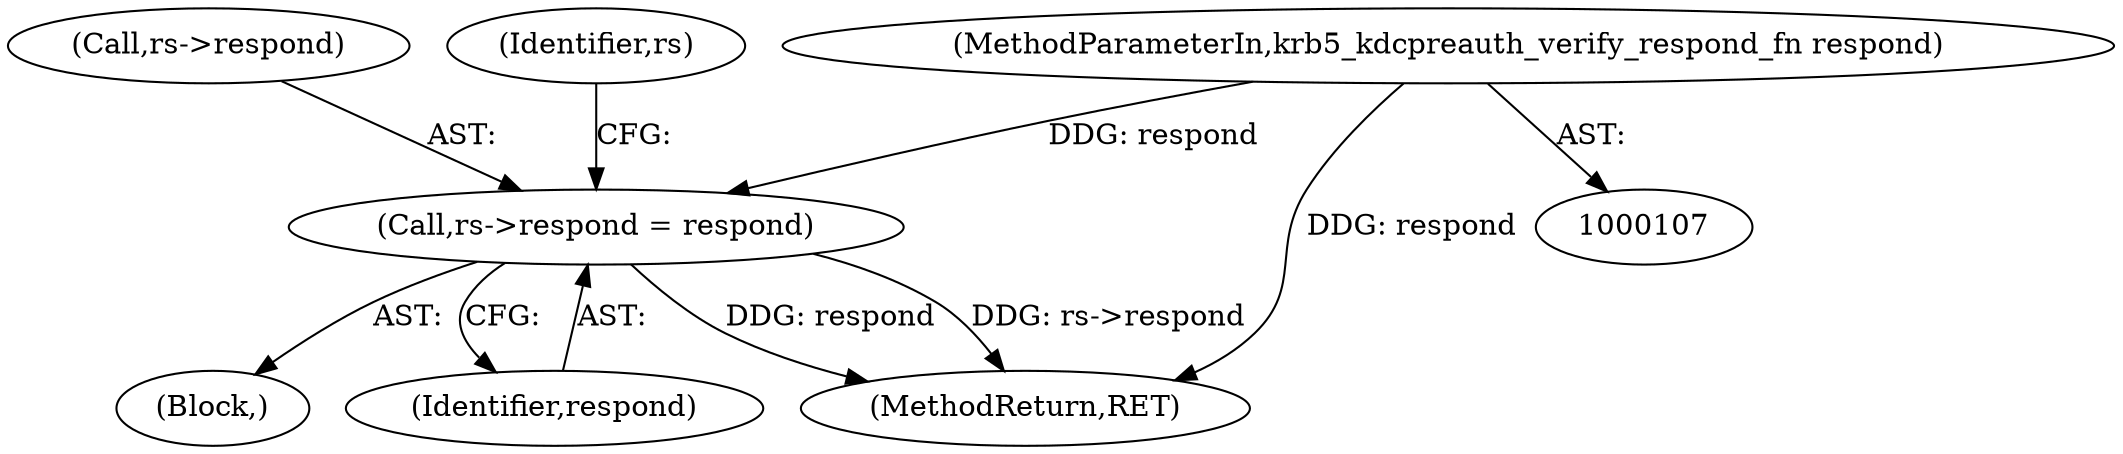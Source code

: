 digraph "0_krb5_e3b5a5e5267818c97750b266df50b6a3d4649604_0@pointer" {
"1000242" [label="(Call,rs->respond = respond)"];
"1000116" [label="(MethodParameterIn,krb5_kdcpreauth_verify_respond_fn respond)"];
"1000118" [label="(Block,)"];
"1000246" [label="(Identifier,respond)"];
"1000243" [label="(Call,rs->respond)"];
"1000249" [label="(Identifier,rs)"];
"1000242" [label="(Call,rs->respond = respond)"];
"1000311" [label="(MethodReturn,RET)"];
"1000116" [label="(MethodParameterIn,krb5_kdcpreauth_verify_respond_fn respond)"];
"1000242" -> "1000118"  [label="AST: "];
"1000242" -> "1000246"  [label="CFG: "];
"1000243" -> "1000242"  [label="AST: "];
"1000246" -> "1000242"  [label="AST: "];
"1000249" -> "1000242"  [label="CFG: "];
"1000242" -> "1000311"  [label="DDG: respond"];
"1000242" -> "1000311"  [label="DDG: rs->respond"];
"1000116" -> "1000242"  [label="DDG: respond"];
"1000116" -> "1000107"  [label="AST: "];
"1000116" -> "1000311"  [label="DDG: respond"];
}
